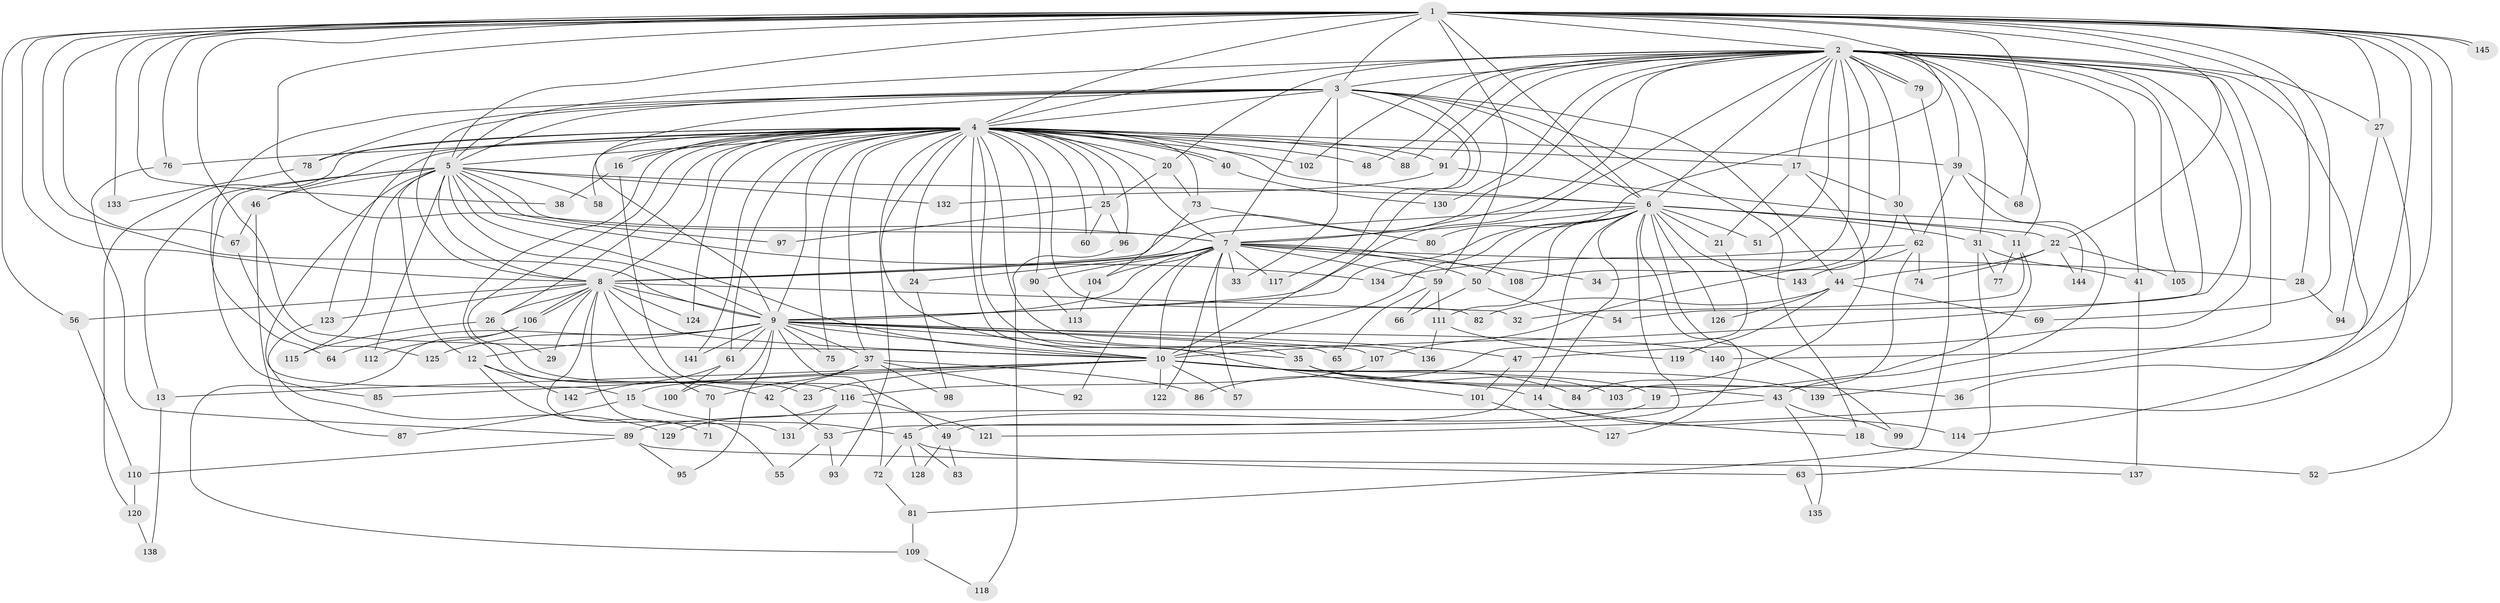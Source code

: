 // Generated by graph-tools (version 1.1) at 2025/34/03/09/25 02:34:51]
// undirected, 145 vertices, 315 edges
graph export_dot {
graph [start="1"]
  node [color=gray90,style=filled];
  1;
  2;
  3;
  4;
  5;
  6;
  7;
  8;
  9;
  10;
  11;
  12;
  13;
  14;
  15;
  16;
  17;
  18;
  19;
  20;
  21;
  22;
  23;
  24;
  25;
  26;
  27;
  28;
  29;
  30;
  31;
  32;
  33;
  34;
  35;
  36;
  37;
  38;
  39;
  40;
  41;
  42;
  43;
  44;
  45;
  46;
  47;
  48;
  49;
  50;
  51;
  52;
  53;
  54;
  55;
  56;
  57;
  58;
  59;
  60;
  61;
  62;
  63;
  64;
  65;
  66;
  67;
  68;
  69;
  70;
  71;
  72;
  73;
  74;
  75;
  76;
  77;
  78;
  79;
  80;
  81;
  82;
  83;
  84;
  85;
  86;
  87;
  88;
  89;
  90;
  91;
  92;
  93;
  94;
  95;
  96;
  97;
  98;
  99;
  100;
  101;
  102;
  103;
  104;
  105;
  106;
  107;
  108;
  109;
  110;
  111;
  112;
  113;
  114;
  115;
  116;
  117;
  118;
  119;
  120;
  121;
  122;
  123;
  124;
  125;
  126;
  127;
  128;
  129;
  130;
  131;
  132;
  133;
  134;
  135;
  136;
  137;
  138;
  139;
  140;
  141;
  142;
  143;
  144;
  145;
  1 -- 2;
  1 -- 3;
  1 -- 4;
  1 -- 5;
  1 -- 6;
  1 -- 7;
  1 -- 8;
  1 -- 9;
  1 -- 10;
  1 -- 22;
  1 -- 27;
  1 -- 28;
  1 -- 36;
  1 -- 38;
  1 -- 52;
  1 -- 56;
  1 -- 59;
  1 -- 67;
  1 -- 68;
  1 -- 69;
  1 -- 76;
  1 -- 80;
  1 -- 133;
  1 -- 140;
  1 -- 145;
  1 -- 145;
  2 -- 3;
  2 -- 4;
  2 -- 5;
  2 -- 6;
  2 -- 7;
  2 -- 8;
  2 -- 9;
  2 -- 10;
  2 -- 11;
  2 -- 17;
  2 -- 20;
  2 -- 27;
  2 -- 30;
  2 -- 31;
  2 -- 34;
  2 -- 39;
  2 -- 41;
  2 -- 47;
  2 -- 48;
  2 -- 51;
  2 -- 54;
  2 -- 79;
  2 -- 79;
  2 -- 88;
  2 -- 91;
  2 -- 102;
  2 -- 105;
  2 -- 108;
  2 -- 114;
  2 -- 130;
  2 -- 139;
  3 -- 4;
  3 -- 5;
  3 -- 6;
  3 -- 7;
  3 -- 8;
  3 -- 9;
  3 -- 10;
  3 -- 18;
  3 -- 33;
  3 -- 44;
  3 -- 64;
  3 -- 78;
  3 -- 117;
  4 -- 5;
  4 -- 6;
  4 -- 7;
  4 -- 8;
  4 -- 9;
  4 -- 10;
  4 -- 16;
  4 -- 16;
  4 -- 17;
  4 -- 20;
  4 -- 23;
  4 -- 24;
  4 -- 25;
  4 -- 26;
  4 -- 35;
  4 -- 37;
  4 -- 39;
  4 -- 40;
  4 -- 40;
  4 -- 46;
  4 -- 48;
  4 -- 58;
  4 -- 60;
  4 -- 61;
  4 -- 73;
  4 -- 75;
  4 -- 76;
  4 -- 78;
  4 -- 82;
  4 -- 88;
  4 -- 90;
  4 -- 91;
  4 -- 93;
  4 -- 96;
  4 -- 101;
  4 -- 102;
  4 -- 116;
  4 -- 120;
  4 -- 123;
  4 -- 124;
  4 -- 136;
  4 -- 141;
  5 -- 6;
  5 -- 7;
  5 -- 8;
  5 -- 9;
  5 -- 10;
  5 -- 12;
  5 -- 13;
  5 -- 15;
  5 -- 46;
  5 -- 58;
  5 -- 85;
  5 -- 97;
  5 -- 112;
  5 -- 115;
  5 -- 132;
  5 -- 134;
  6 -- 7;
  6 -- 8;
  6 -- 9;
  6 -- 10;
  6 -- 11;
  6 -- 14;
  6 -- 21;
  6 -- 22;
  6 -- 31;
  6 -- 49;
  6 -- 50;
  6 -- 51;
  6 -- 53;
  6 -- 99;
  6 -- 111;
  6 -- 126;
  6 -- 127;
  6 -- 143;
  7 -- 8;
  7 -- 9;
  7 -- 10;
  7 -- 24;
  7 -- 28;
  7 -- 33;
  7 -- 34;
  7 -- 50;
  7 -- 57;
  7 -- 59;
  7 -- 90;
  7 -- 92;
  7 -- 104;
  7 -- 108;
  7 -- 117;
  7 -- 122;
  8 -- 9;
  8 -- 10;
  8 -- 26;
  8 -- 29;
  8 -- 32;
  8 -- 55;
  8 -- 56;
  8 -- 70;
  8 -- 106;
  8 -- 106;
  8 -- 123;
  8 -- 124;
  8 -- 131;
  9 -- 10;
  9 -- 12;
  9 -- 35;
  9 -- 37;
  9 -- 47;
  9 -- 61;
  9 -- 64;
  9 -- 65;
  9 -- 72;
  9 -- 75;
  9 -- 95;
  9 -- 100;
  9 -- 107;
  9 -- 125;
  9 -- 140;
  9 -- 141;
  10 -- 13;
  10 -- 14;
  10 -- 15;
  10 -- 19;
  10 -- 23;
  10 -- 57;
  10 -- 84;
  10 -- 85;
  10 -- 122;
  10 -- 139;
  11 -- 19;
  11 -- 32;
  11 -- 77;
  12 -- 42;
  12 -- 71;
  12 -- 142;
  13 -- 138;
  14 -- 18;
  14 -- 114;
  15 -- 45;
  15 -- 87;
  16 -- 38;
  16 -- 49;
  17 -- 21;
  17 -- 30;
  17 -- 84;
  18 -- 52;
  19 -- 45;
  20 -- 25;
  20 -- 73;
  21 -- 86;
  22 -- 44;
  22 -- 74;
  22 -- 105;
  22 -- 144;
  24 -- 98;
  25 -- 60;
  25 -- 96;
  25 -- 97;
  26 -- 29;
  26 -- 115;
  27 -- 94;
  27 -- 121;
  28 -- 94;
  30 -- 62;
  30 -- 107;
  31 -- 41;
  31 -- 63;
  31 -- 77;
  35 -- 36;
  35 -- 43;
  35 -- 103;
  37 -- 42;
  37 -- 70;
  37 -- 86;
  37 -- 92;
  37 -- 98;
  39 -- 43;
  39 -- 62;
  39 -- 68;
  40 -- 130;
  41 -- 137;
  42 -- 53;
  43 -- 89;
  43 -- 99;
  43 -- 135;
  44 -- 69;
  44 -- 82;
  44 -- 119;
  44 -- 126;
  45 -- 63;
  45 -- 72;
  45 -- 83;
  45 -- 128;
  46 -- 67;
  46 -- 87;
  47 -- 101;
  49 -- 83;
  49 -- 128;
  50 -- 54;
  50 -- 66;
  53 -- 55;
  53 -- 93;
  56 -- 110;
  59 -- 65;
  59 -- 66;
  59 -- 111;
  61 -- 100;
  61 -- 142;
  62 -- 74;
  62 -- 103;
  62 -- 134;
  62 -- 143;
  63 -- 135;
  67 -- 125;
  70 -- 71;
  72 -- 81;
  73 -- 80;
  73 -- 104;
  76 -- 89;
  78 -- 133;
  79 -- 81;
  81 -- 109;
  89 -- 95;
  89 -- 110;
  89 -- 137;
  90 -- 113;
  91 -- 132;
  91 -- 144;
  96 -- 118;
  101 -- 127;
  104 -- 113;
  106 -- 109;
  106 -- 112;
  107 -- 116;
  109 -- 118;
  110 -- 120;
  111 -- 119;
  111 -- 136;
  116 -- 121;
  116 -- 129;
  116 -- 131;
  120 -- 138;
  123 -- 129;
}
